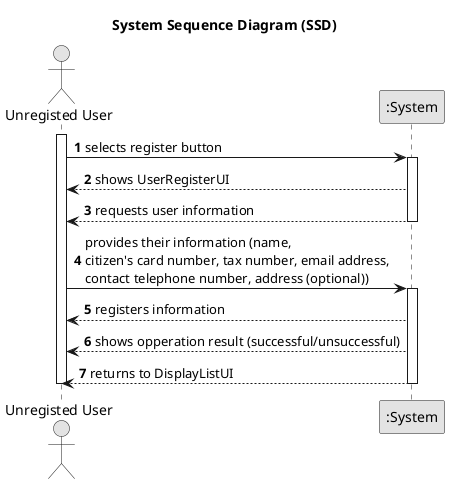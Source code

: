 @startuml
skinparam monochrome true
skinparam packageStyle rectangle
skinparam shadowing false

title System Sequence Diagram (SSD)

autonumber

actor "Unregisted User" as Person
participant ":System" as System

activate Person

    Person -> System : selects register button
    activate System

        System --> Person : shows UserRegisterUI
        System --> Person : requests user information
    deactivate System

    Person -> System: provides their information (name, \ncitizen's card number, tax number, email address, \ncontact telephone number, address (optional))
    activate System

        System --> Person : registers information
        System --> Person : shows opperation result (successful/unsuccessful)
        System --> Person : returns to DisplayListUI
    deactivate System
deactivate Person
@enduml